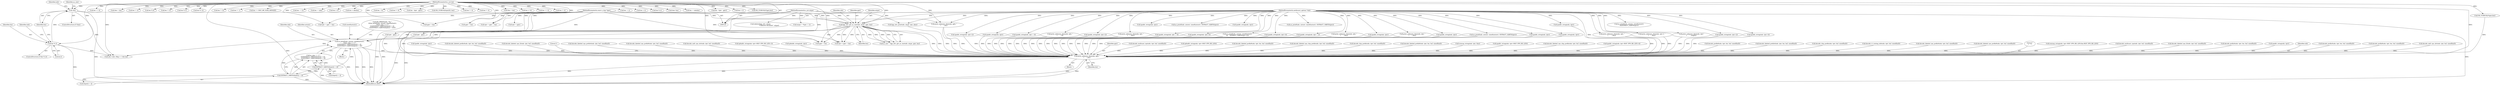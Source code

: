 digraph "0_tcpdump_ffde45acf3348f8353fb4064a1b21683ee6b5ddf@pointer" {
"1000258" [label="(Call,as_printf(ndo, astostr, sizeof(astostr),\n\t\t\t\tas_size == 2 ?\n\t\t\t\tEXTRACT_16BITS(&tptr[2 + i]) :\n\t\t\t\tEXTRACT_32BITS(&tptr[2 + i])))"];
"1000200" [label="(Call,bgp_attr_get_as_size(ndo, atype, pptr, len))"];
"1000126" [label="(MethodParameterIn,netdissect_options *ndo)"];
"1000127" [label="(MethodParameterIn,u_int atype)"];
"1000128" [label="(MethodParameterIn,const u_char *pptr)"];
"1000190" [label="(Call,!len)"];
"1000180" [label="(Call,len % 2)"];
"1000129" [label="(MethodParameterIn,u_int len)"];
"1000267" [label="(Call,EXTRACT_16BITS(&tptr[2 + i]))"];
"1000274" [label="(Call,EXTRACT_32BITS(&tptr[2 + i]))"];
"1002913" [label="(Call,print_unknown_data(ndo, pptr, \"\n\t    \", len))"];
"1002804" [label="(Call,bgp_attr_print(ndo, atype, tptr, alen))"];
"1002700" [label="(Call,atype = *(tptr + 1))"];
"1000189" [label="(ControlStructure,if (!len))"];
"1002915" [label="(Identifier,pptr)"];
"1002901" [label="(Call,ndo->ndo_vflag > 1 && len)"];
"1000274" [label="(Call,EXTRACT_32BITS(&tptr[2 + i]))"];
"1002062" [label="(Call,decode_multicast_vpn(ndo, tptr, buf, sizeof(buf)))"];
"1000391" [label="(Call,len == 6)"];
"1000401" [label="(Call,as_printf(ndo, astostr, sizeof(astostr), EXTRACT_16BITS(tptr)))"];
"1000909" [label="(Call,ip6addr_string(ndo, tptr+BGP_VPN_RD_LEN))"];
"1002556" [label="(Call,print_unknown_data(ndo, tptr, \"\n\t      \", tlen))"];
"1000199" [label="(Identifier,as_size)"];
"1002908" [label="(Block,)"];
"1001862" [label="(Call,decode_labeled_prefix6(ndo, tptr, len, buf, sizeof(buf)))"];
"1001998" [label="(Call,decode_labeled_vpn_clnp_prefix(ndo, tptr, buf, sizeof(buf)))"];
"1001966" [label="(Call,decode_clnp_prefix(ndo, tptr, buf, sizeof(buf)))"];
"1000180" [label="(Call,len % 2)"];
"1002894" [label="(Call,print_unknown_data(ndo, pptr, \"\n\t    \", len))"];
"1000127" [label="(MethodParameterIn,u_int atype)"];
"1002566" [label="(Call,tlen = len)"];
"1002113" [label="(Call,print_unknown_data(ndo, tptr-3, \"\n\t    \", tlen))"];
"1000362" [label="(Call,len != 0)"];
"1002140" [label="(Call,len % 8)"];
"1002639" [label="(Call,print_unknown_data(ndo, tptr,\"\n\t      \", length))"];
"1000191" [label="(Identifier,len)"];
"1000376" [label="(Call,len != 8)"];
"1000573" [label="(Call,len % 4)"];
"1001432" [label="(Call,decode_labeled_prefix6(ndo, tptr, len, buf, sizeof(buf)))"];
"1001170" [label="(Call,tptr - pptr)"];
"1000977" [label="(Call,isonsap_string(ndo, tptr, tlen))"];
"1000128" [label="(MethodParameterIn,const u_char *pptr)"];
"1002923" [label="(MethodReturn,RET)"];
"1000815" [label="(Call,ipaddr_string(ndo, tptr+BGP_VPN_RD_LEN))"];
"1001568" [label="(Call,decode_labeled_vpn_clnp_prefix(ndo, tptr, buf, sizeof(buf)))"];
"1002824" [label="(Call,len % 12)"];
"1001625" [label="(Call,tptr = pptr + len)"];
"1002223" [label="(Call,ipaddr_string(ndo, tptr+2))"];
"1002207" [label="(Call,ipaddr_string(ndo, tptr+4))"];
"1000436" [label="(Call,len != 8)"];
"1000153" [label="(Call,len != 1)"];
"1001682" [label="(Call,len == BGP_MP_NLRI_MINSIZE)"];
"1002302" [label="(Call,ipaddr_string(ndo, tptr+2))"];
"1001038" [label="(Call,ipaddr_string(ndo, tptr+BGP_VPN_RD_LEN+4))"];
"1001822" [label="(Call,decode_prefix6(ndo, tptr, len, buf, sizeof(buf)))"];
"1000206" [label="(Call,tptr < pptr + len)"];
"1002873" [label="(Call,len -= 12)"];
"1002814" [label="(Call,len -= alen)"];
"1002838" [label="(Call,len > 0)"];
"1000204" [label="(Identifier,len)"];
"1000182" [label="(Literal,2)"];
"1000179" [label="(ControlStructure,if (len % 2))"];
"1000421" [label="(Call,as_printf(ndo, astostr, sizeof(astostr),\n\t\t\tEXTRACT_32BITS(tptr)))"];
"1002723" [label="(Call,len < alenlen)"];
"1002520" [label="(Call,ipaddr_string(ndo, tptr))"];
"1001750" [label="(Call,decode_labeled_prefix4(ndo, tptr, len, buf, sizeof(buf)))"];
"1000275" [label="(Call,&tptr[2 + i])"];
"1001536" [label="(Call,decode_clnp_prefix(ndo, tptr, buf, sizeof(buf)))"];
"1000256" [label="(Block,)"];
"1000253" [label="(Call,ND_PRINT((ndo, \"%s \",\n\t\t\t\tas_printf(ndo, astostr, sizeof(astostr),\n\t\t\t\tas_size == 2 ?\n\t\t\t\tEXTRACT_16BITS(&tptr[2 + i]) :\n\t\t\t\tEXTRACT_32BITS(&tptr[2 + i])))))"];
"1001296" [label="(Call,decode_rt_routing_info(ndo, tptr, buf, sizeof(buf)))"];
"1001696" [label="(Call,tptr - pptr)"];
"1002125" [label="(Call,pptr + len)"];
"1001264" [label="(Call,decode_labeled_vpn_prefix4(ndo, tptr, buf, sizeof(buf)))"];
"1000428" [label="(Call,ipaddr_string(ndo, tptr + 4))"];
"1001472" [label="(Call,decode_labeled_vpn_prefix6(ndo, tptr, buf, sizeof(buf)))"];
"1002382" [label="(Call,print_unknown_data(ndo, tptr, \"\n\t      \", 8))"];
"1000200" [label="(Call,bgp_attr_get_as_size(ndo, atype, pptr, len))"];
"1002916" [label="(Literal,\"\n\t    \")"];
"1001018" [label="(Call,isonsap_string(ndo, tptr+BGP_VPN_RD_LEN,tlen-BGP_VPN_RD_LEN))"];
"1002677" [label="(Call,len -=4)"];
"1000259" [label="(Identifier,ndo)"];
"1001328" [label="(Call,decode_multicast_vpn(ndo, tptr, buf, sizeof(buf)))"];
"1001934" [label="(Call,decode_labeled_vpn_l2(ndo, tptr, buf, sizeof(buf)))"];
"1002744" [label="(Call,tok2str(bgp_attr_values,\n                                      \"Unknown Attribute\", atype))"];
"1000201" [label="(Identifier,ndo)"];
"1002288" [label="(Call,ipaddr_string(ndo, tptr+2))"];
"1000682" [label="(Call,print_unknown_data(ndo, tptr, \"\n\t    \", tlen))"];
"1000126" [label="(MethodParameterIn,netdissect_options *ndo)"];
"1000373" [label="(Call,len != 6)"];
"1001184" [label="(Call,decode_prefix4(ndo, tptr, len, buf, sizeof(buf)))"];
"1001694" [label="(Call,len - (tptr - pptr))"];
"1000268" [label="(Call,&tptr[2 + i])"];
"1000385" [label="(Call,ND_TCHECK2(tptr[0], len))"];
"1000142" [label="(Call,tptr = pptr)"];
"1000312" [label="(Call,len != 4)"];
"1000767" [label="(Call,ipaddr_string(ndo, tptr))"];
"1000463" [label="(Call,ipaddr_string(ndo, tptr + 4))"];
"1002486" [label="(Call,ipaddr_string(ndo, tptr+4))"];
"1002241" [label="(Call,as_printf(ndo, astostr, sizeof(astostr),\n\t\t\t    EXTRACT_32BITS(tptr+2)))"];
"1002465" [label="(Call,ipaddr_string(ndo, tptr+4))"];
"1002914" [label="(Identifier,ndo)"];
"1002917" [label="(Identifier,len)"];
"1000129" [label="(MethodParameterIn,u_int len)"];
"1000190" [label="(Call,!len)"];
"1000408" [label="(Call,ipaddr_string(ndo, tptr + 2))"];
"1000208" [label="(Call,pptr + len)"];
"1001092" [label="(Call,print_unknown_data(ndo, tptr, \"\n\t    \", tlen))"];
"1002503" [label="(Call,ipaddr_string(ndo, tptr))"];
"1000186" [label="(Identifier,ndo)"];
"1002462" [label="(Call,ipaddr_string(ndo, tptr))"];
"1000548" [label="(Call,len != 4)"];
"1002409" [label="(Call,tlen = len)"];
"1001710" [label="(Call,decode_prefix4(ndo, tptr, len, buf, sizeof(buf)))"];
"1000263" [label="(Call,as_size == 2 ?\n\t\t\t\tEXTRACT_16BITS(&tptr[2 + i]) :\n\t\t\t\tEXTRACT_32BITS(&tptr[2 + i]))"];
"1001392" [label="(Call,decode_prefix6(ndo, tptr, len, buf, sizeof(buf)))"];
"1001617" [label="(Call,print_unknown_data(ndo, tptr, \"\n\t    \", tlen))"];
"1002913" [label="(Call,print_unknown_data(ndo, pptr, \"\n\t    \", len))"];
"1000198" [label="(Call,as_size = bgp_attr_get_as_size(ndo, atype, pptr, len))"];
"1002865" [label="(Call,len > 12)"];
"1000195" [label="(Identifier,ndo)"];
"1001360" [label="(Call,decode_mdt_vpn_nlri(ndo, tptr, buf, sizeof(buf)))"];
"1000955" [label="(Call,ipaddr_string(ndo, tptr))"];
"1000203" [label="(Identifier,pptr)"];
"1002821" [label="(Call,len == 0)"];
"1001224" [label="(Call,decode_labeled_prefix4(ndo, tptr, len, buf, sizeof(buf)))"];
"1000202" [label="(Identifier,atype)"];
"1000338" [label="(Call,len != 4)"];
"1002909" [label="(Call,ND_TCHECK2(*pptr,len))"];
"1001627" [label="(Call,pptr + len)"];
"1002540" [label="(Call,ipaddr_string(ndo, tptr))"];
"1002709" [label="(Call,len -= 2)"];
"1001504" [label="(Call,decode_labeled_vpn_l2(ndo, tptr, buf, sizeof(buf)))"];
"1000456" [label="(Call,as_printf(ndo, astostr, sizeof(astostr), EXTRACT_32BITS(tptr)))"];
"1002658" [label="(Call,len < 4)"];
"1000471" [label="(Call,len % 4)"];
"1002919" [label="(Literal,1)"];
"1000267" [label="(Call,EXTRACT_16BITS(&tptr[2 + i]))"];
"1000145" [label="(Call,tlen=len)"];
"1002483" [label="(Call,ipaddr_string(ndo, tptr))"];
"1002735" [label="(Call,len -= alenlen)"];
"1000258" [label="(Call,as_printf(ndo, astostr, sizeof(astostr),\n\t\t\t\tas_size == 2 ?\n\t\t\t\tEXTRACT_16BITS(&tptr[2 + i]) :\n\t\t\t\tEXTRACT_32BITS(&tptr[2 + i])))"];
"1001790" [label="(Call,decode_labeled_vpn_prefix4(ndo, tptr, buf, sizeof(buf)))"];
"1001902" [label="(Call,decode_labeled_vpn_prefix6(ndo, tptr, buf, sizeof(buf)))"];
"1000260" [label="(Identifier,astostr)"];
"1002123" [label="(Call,tptr = pptr + len)"];
"1001168" [label="(Call,len - (tptr - pptr))"];
"1002667" [label="(Call,as_printf(ndo, astostr, sizeof(astostr), EXTRACT_32BITS(tptr)))"];
"1002030" [label="(Call,decode_mdt_vpn_nlri(ndo, tptr, buf, sizeof(buf)))"];
"1002692" [label="(Call,len < 2)"];
"1000598" [label="(Call,ipaddr_string(ndo, tptr))"];
"1000261" [label="(Call,sizeof(astostr))"];
"1000181" [label="(Identifier,len)"];
"1001058" [label="(Call,ip6addr_string(ndo, tptr+BGP_VPN_RD_LEN+3))"];
"1000331" [label="(Call,ipaddr_string(ndo, tptr))"];
"1000861" [label="(Call,ip6addr_string(ndo, tptr))"];
"1000567" [label="(Call,ipaddr_string(ndo, tptr))"];
"1002878" [label="(Call,ND_TCHECK2(*pptr,len))"];
"1000258" -> "1000256"  [label="AST: "];
"1000258" -> "1000263"  [label="CFG: "];
"1000259" -> "1000258"  [label="AST: "];
"1000260" -> "1000258"  [label="AST: "];
"1000261" -> "1000258"  [label="AST: "];
"1000263" -> "1000258"  [label="AST: "];
"1000253" -> "1000258"  [label="CFG: "];
"1000258" -> "1002923"  [label="DDG: "];
"1000258" -> "1002923"  [label="DDG: "];
"1000258" -> "1002923"  [label="DDG: "];
"1000258" -> "1002923"  [label="DDG: "];
"1000200" -> "1000258"  [label="DDG: "];
"1000126" -> "1000258"  [label="DDG: "];
"1000267" -> "1000258"  [label="DDG: "];
"1000274" -> "1000258"  [label="DDG: "];
"1000258" -> "1002913"  [label="DDG: "];
"1000200" -> "1000198"  [label="AST: "];
"1000200" -> "1000204"  [label="CFG: "];
"1000201" -> "1000200"  [label="AST: "];
"1000202" -> "1000200"  [label="AST: "];
"1000203" -> "1000200"  [label="AST: "];
"1000204" -> "1000200"  [label="AST: "];
"1000198" -> "1000200"  [label="CFG: "];
"1000200" -> "1002923"  [label="DDG: "];
"1000200" -> "1002923"  [label="DDG: "];
"1000200" -> "1000198"  [label="DDG: "];
"1000200" -> "1000198"  [label="DDG: "];
"1000200" -> "1000198"  [label="DDG: "];
"1000200" -> "1000198"  [label="DDG: "];
"1000126" -> "1000200"  [label="DDG: "];
"1000127" -> "1000200"  [label="DDG: "];
"1000128" -> "1000200"  [label="DDG: "];
"1000190" -> "1000200"  [label="DDG: "];
"1000129" -> "1000200"  [label="DDG: "];
"1000200" -> "1000206"  [label="DDG: "];
"1000200" -> "1000206"  [label="DDG: "];
"1000200" -> "1000208"  [label="DDG: "];
"1000200" -> "1000208"  [label="DDG: "];
"1000200" -> "1002901"  [label="DDG: "];
"1000200" -> "1002913"  [label="DDG: "];
"1000200" -> "1002913"  [label="DDG: "];
"1000126" -> "1000125"  [label="AST: "];
"1000126" -> "1002923"  [label="DDG: "];
"1000126" -> "1000331"  [label="DDG: "];
"1000126" -> "1000401"  [label="DDG: "];
"1000126" -> "1000408"  [label="DDG: "];
"1000126" -> "1000421"  [label="DDG: "];
"1000126" -> "1000428"  [label="DDG: "];
"1000126" -> "1000456"  [label="DDG: "];
"1000126" -> "1000463"  [label="DDG: "];
"1000126" -> "1000567"  [label="DDG: "];
"1000126" -> "1000598"  [label="DDG: "];
"1000126" -> "1000682"  [label="DDG: "];
"1000126" -> "1001092"  [label="DDG: "];
"1000126" -> "1001617"  [label="DDG: "];
"1000126" -> "1002113"  [label="DDG: "];
"1000126" -> "1002207"  [label="DDG: "];
"1000126" -> "1002223"  [label="DDG: "];
"1000126" -> "1002241"  [label="DDG: "];
"1000126" -> "1002288"  [label="DDG: "];
"1000126" -> "1002302"  [label="DDG: "];
"1000126" -> "1002382"  [label="DDG: "];
"1000126" -> "1002462"  [label="DDG: "];
"1000126" -> "1002465"  [label="DDG: "];
"1000126" -> "1002483"  [label="DDG: "];
"1000126" -> "1002486"  [label="DDG: "];
"1000126" -> "1002503"  [label="DDG: "];
"1000126" -> "1002520"  [label="DDG: "];
"1000126" -> "1002540"  [label="DDG: "];
"1000126" -> "1002556"  [label="DDG: "];
"1000126" -> "1002639"  [label="DDG: "];
"1000126" -> "1002667"  [label="DDG: "];
"1000126" -> "1002804"  [label="DDG: "];
"1000126" -> "1002894"  [label="DDG: "];
"1000126" -> "1002913"  [label="DDG: "];
"1000127" -> "1000125"  [label="AST: "];
"1000127" -> "1002923"  [label="DDG: "];
"1000127" -> "1002700"  [label="DDG: "];
"1000127" -> "1002744"  [label="DDG: "];
"1000127" -> "1002804"  [label="DDG: "];
"1000128" -> "1000125"  [label="AST: "];
"1000128" -> "1002923"  [label="DDG: "];
"1000128" -> "1000142"  [label="DDG: "];
"1000128" -> "1000206"  [label="DDG: "];
"1000128" -> "1000208"  [label="DDG: "];
"1000128" -> "1001170"  [label="DDG: "];
"1000128" -> "1001625"  [label="DDG: "];
"1000128" -> "1001627"  [label="DDG: "];
"1000128" -> "1001696"  [label="DDG: "];
"1000128" -> "1002123"  [label="DDG: "];
"1000128" -> "1002125"  [label="DDG: "];
"1000128" -> "1002894"  [label="DDG: "];
"1000128" -> "1002913"  [label="DDG: "];
"1000190" -> "1000189"  [label="AST: "];
"1000190" -> "1000191"  [label="CFG: "];
"1000191" -> "1000190"  [label="AST: "];
"1000195" -> "1000190"  [label="CFG: "];
"1000199" -> "1000190"  [label="CFG: "];
"1000190" -> "1002923"  [label="DDG: "];
"1000180" -> "1000190"  [label="DDG: "];
"1000129" -> "1000190"  [label="DDG: "];
"1000190" -> "1002901"  [label="DDG: "];
"1000180" -> "1000179"  [label="AST: "];
"1000180" -> "1000182"  [label="CFG: "];
"1000181" -> "1000180"  [label="AST: "];
"1000182" -> "1000180"  [label="AST: "];
"1000186" -> "1000180"  [label="CFG: "];
"1000191" -> "1000180"  [label="CFG: "];
"1000180" -> "1002923"  [label="DDG: "];
"1000129" -> "1000180"  [label="DDG: "];
"1000180" -> "1002901"  [label="DDG: "];
"1000129" -> "1000125"  [label="AST: "];
"1000129" -> "1002923"  [label="DDG: "];
"1000129" -> "1000145"  [label="DDG: "];
"1000129" -> "1000153"  [label="DDG: "];
"1000129" -> "1000206"  [label="DDG: "];
"1000129" -> "1000208"  [label="DDG: "];
"1000129" -> "1000312"  [label="DDG: "];
"1000129" -> "1000338"  [label="DDG: "];
"1000129" -> "1000362"  [label="DDG: "];
"1000129" -> "1000373"  [label="DDG: "];
"1000129" -> "1000376"  [label="DDG: "];
"1000129" -> "1000385"  [label="DDG: "];
"1000129" -> "1000391"  [label="DDG: "];
"1000129" -> "1000436"  [label="DDG: "];
"1000129" -> "1000471"  [label="DDG: "];
"1000129" -> "1000548"  [label="DDG: "];
"1000129" -> "1000573"  [label="DDG: "];
"1000129" -> "1001168"  [label="DDG: "];
"1000129" -> "1001625"  [label="DDG: "];
"1000129" -> "1001627"  [label="DDG: "];
"1000129" -> "1001682"  [label="DDG: "];
"1000129" -> "1001694"  [label="DDG: "];
"1000129" -> "1002123"  [label="DDG: "];
"1000129" -> "1002125"  [label="DDG: "];
"1000129" -> "1002140"  [label="DDG: "];
"1000129" -> "1002409"  [label="DDG: "];
"1000129" -> "1002566"  [label="DDG: "];
"1000129" -> "1002658"  [label="DDG: "];
"1000129" -> "1002677"  [label="DDG: "];
"1000129" -> "1002692"  [label="DDG: "];
"1000129" -> "1002709"  [label="DDG: "];
"1000129" -> "1002723"  [label="DDG: "];
"1000129" -> "1002735"  [label="DDG: "];
"1000129" -> "1002814"  [label="DDG: "];
"1000129" -> "1002821"  [label="DDG: "];
"1000129" -> "1002824"  [label="DDG: "];
"1000129" -> "1002838"  [label="DDG: "];
"1000129" -> "1002865"  [label="DDG: "];
"1000129" -> "1002873"  [label="DDG: "];
"1000129" -> "1002878"  [label="DDG: "];
"1000129" -> "1002894"  [label="DDG: "];
"1000129" -> "1002901"  [label="DDG: "];
"1000129" -> "1002909"  [label="DDG: "];
"1000129" -> "1002913"  [label="DDG: "];
"1000267" -> "1000263"  [label="AST: "];
"1000267" -> "1000268"  [label="CFG: "];
"1000268" -> "1000267"  [label="AST: "];
"1000263" -> "1000267"  [label="CFG: "];
"1000267" -> "1002923"  [label="DDG: "];
"1000267" -> "1000263"  [label="DDG: "];
"1000274" -> "1000267"  [label="DDG: "];
"1000267" -> "1000274"  [label="DDG: "];
"1000274" -> "1000263"  [label="AST: "];
"1000274" -> "1000275"  [label="CFG: "];
"1000275" -> "1000274"  [label="AST: "];
"1000263" -> "1000274"  [label="CFG: "];
"1000274" -> "1002923"  [label="DDG: "];
"1000274" -> "1000263"  [label="DDG: "];
"1002913" -> "1002908"  [label="AST: "];
"1002913" -> "1002917"  [label="CFG: "];
"1002914" -> "1002913"  [label="AST: "];
"1002915" -> "1002913"  [label="AST: "];
"1002916" -> "1002913"  [label="AST: "];
"1002917" -> "1002913"  [label="AST: "];
"1002919" -> "1002913"  [label="CFG: "];
"1002913" -> "1002923"  [label="DDG: "];
"1002913" -> "1002923"  [label="DDG: "];
"1002913" -> "1002923"  [label="DDG: "];
"1002913" -> "1002923"  [label="DDG: "];
"1000598" -> "1002913"  [label="DDG: "];
"1002667" -> "1002913"  [label="DDG: "];
"1000331" -> "1002913"  [label="DDG: "];
"1001018" -> "1002913"  [label="DDG: "];
"1001092" -> "1002913"  [label="DDG: "];
"1000977" -> "1002913"  [label="DDG: "];
"1002503" -> "1002913"  [label="DDG: "];
"1001264" -> "1002913"  [label="DDG: "];
"1002113" -> "1002913"  [label="DDG: "];
"1002223" -> "1002913"  [label="DDG: "];
"1002894" -> "1002913"  [label="DDG: "];
"1002894" -> "1002913"  [label="DDG: "];
"1000815" -> "1002913"  [label="DDG: "];
"1002540" -> "1002913"  [label="DDG: "];
"1001432" -> "1002913"  [label="DDG: "];
"1001862" -> "1002913"  [label="DDG: "];
"1001392" -> "1002913"  [label="DDG: "];
"1002486" -> "1002913"  [label="DDG: "];
"1001184" -> "1002913"  [label="DDG: "];
"1000567" -> "1002913"  [label="DDG: "];
"1001328" -> "1002913"  [label="DDG: "];
"1000408" -> "1002913"  [label="DDG: "];
"1002241" -> "1002913"  [label="DDG: "];
"1001568" -> "1002913"  [label="DDG: "];
"1000682" -> "1002913"  [label="DDG: "];
"1002465" -> "1002913"  [label="DDG: "];
"1001750" -> "1002913"  [label="DDG: "];
"1001822" -> "1002913"  [label="DDG: "];
"1002030" -> "1002913"  [label="DDG: "];
"1001472" -> "1002913"  [label="DDG: "];
"1002382" -> "1002913"  [label="DDG: "];
"1001536" -> "1002913"  [label="DDG: "];
"1001934" -> "1002913"  [label="DDG: "];
"1002804" -> "1002913"  [label="DDG: "];
"1002207" -> "1002913"  [label="DDG: "];
"1001998" -> "1002913"  [label="DDG: "];
"1002062" -> "1002913"  [label="DDG: "];
"1000909" -> "1002913"  [label="DDG: "];
"1001224" -> "1002913"  [label="DDG: "];
"1000463" -> "1002913"  [label="DDG: "];
"1001504" -> "1002913"  [label="DDG: "];
"1001710" -> "1002913"  [label="DDG: "];
"1001790" -> "1002913"  [label="DDG: "];
"1002288" -> "1002913"  [label="DDG: "];
"1001360" -> "1002913"  [label="DDG: "];
"1001966" -> "1002913"  [label="DDG: "];
"1001617" -> "1002913"  [label="DDG: "];
"1001902" -> "1002913"  [label="DDG: "];
"1002302" -> "1002913"  [label="DDG: "];
"1001058" -> "1002913"  [label="DDG: "];
"1001296" -> "1002913"  [label="DDG: "];
"1000861" -> "1002913"  [label="DDG: "];
"1000955" -> "1002913"  [label="DDG: "];
"1002520" -> "1002913"  [label="DDG: "];
"1000428" -> "1002913"  [label="DDG: "];
"1000767" -> "1002913"  [label="DDG: "];
"1002556" -> "1002913"  [label="DDG: "];
"1002639" -> "1002913"  [label="DDG: "];
"1001038" -> "1002913"  [label="DDG: "];
"1001170" -> "1002913"  [label="DDG: "];
"1001696" -> "1002913"  [label="DDG: "];
"1002909" -> "1002913"  [label="DDG: "];
}
